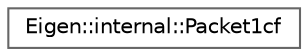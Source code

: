 digraph "Graphical Class Hierarchy"
{
 // LATEX_PDF_SIZE
  bgcolor="transparent";
  edge [fontname=Helvetica,fontsize=10,labelfontname=Helvetica,labelfontsize=10];
  node [fontname=Helvetica,fontsize=10,shape=box,height=0.2,width=0.4];
  rankdir="LR";
  Node0 [id="Node000000",label="Eigen::internal::Packet1cf",height=0.2,width=0.4,color="grey40", fillcolor="white", style="filled",URL="$structEigen_1_1internal_1_1Packet1cf.html",tooltip=" "];
}
